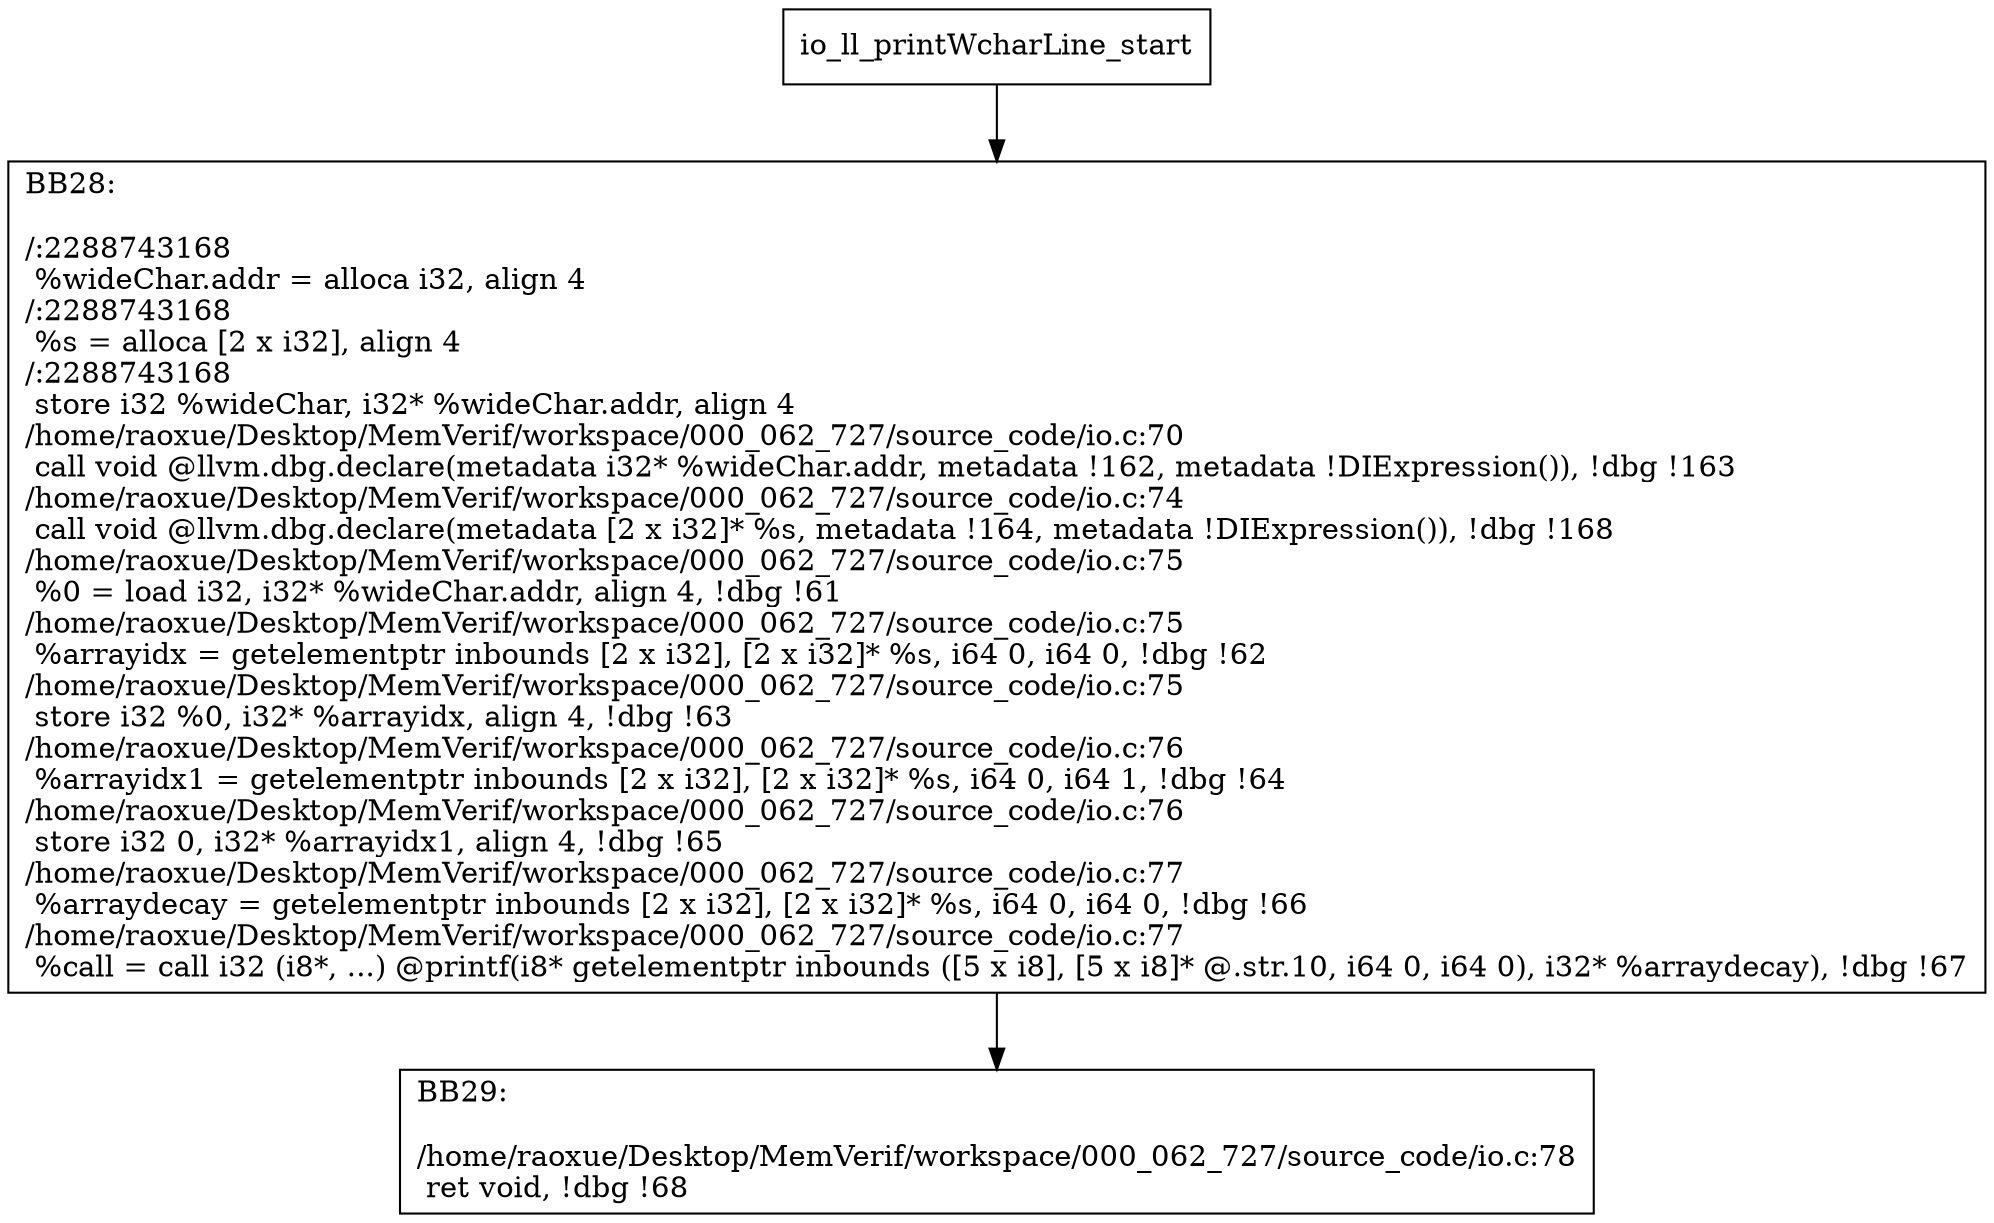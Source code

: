 digraph "CFG for'io_ll_printWcharLine' function" {
	BBio_ll_printWcharLine_start[shape=record,label="{io_ll_printWcharLine_start}"];
	BBio_ll_printWcharLine_start-> io_ll_printWcharLineBB28;
	io_ll_printWcharLineBB28 [shape=record, label="{BB28:\l\l/:2288743168\l
  %wideChar.addr = alloca i32, align 4\l
/:2288743168\l
  %s = alloca [2 x i32], align 4\l
/:2288743168\l
  store i32 %wideChar, i32* %wideChar.addr, align 4\l
/home/raoxue/Desktop/MemVerif/workspace/000_062_727/source_code/io.c:70\l
  call void @llvm.dbg.declare(metadata i32* %wideChar.addr, metadata !162, metadata !DIExpression()), !dbg !163\l
/home/raoxue/Desktop/MemVerif/workspace/000_062_727/source_code/io.c:74\l
  call void @llvm.dbg.declare(metadata [2 x i32]* %s, metadata !164, metadata !DIExpression()), !dbg !168\l
/home/raoxue/Desktop/MemVerif/workspace/000_062_727/source_code/io.c:75\l
  %0 = load i32, i32* %wideChar.addr, align 4, !dbg !61\l
/home/raoxue/Desktop/MemVerif/workspace/000_062_727/source_code/io.c:75\l
  %arrayidx = getelementptr inbounds [2 x i32], [2 x i32]* %s, i64 0, i64 0, !dbg !62\l
/home/raoxue/Desktop/MemVerif/workspace/000_062_727/source_code/io.c:75\l
  store i32 %0, i32* %arrayidx, align 4, !dbg !63\l
/home/raoxue/Desktop/MemVerif/workspace/000_062_727/source_code/io.c:76\l
  %arrayidx1 = getelementptr inbounds [2 x i32], [2 x i32]* %s, i64 0, i64 1, !dbg !64\l
/home/raoxue/Desktop/MemVerif/workspace/000_062_727/source_code/io.c:76\l
  store i32 0, i32* %arrayidx1, align 4, !dbg !65\l
/home/raoxue/Desktop/MemVerif/workspace/000_062_727/source_code/io.c:77\l
  %arraydecay = getelementptr inbounds [2 x i32], [2 x i32]* %s, i64 0, i64 0, !dbg !66\l
/home/raoxue/Desktop/MemVerif/workspace/000_062_727/source_code/io.c:77\l
  %call = call i32 (i8*, ...) @printf(i8* getelementptr inbounds ([5 x i8], [5 x i8]* @.str.10, i64 0, i64 0), i32* %arraydecay), !dbg !67\l
}"];
	io_ll_printWcharLineBB28-> io_ll_printWcharLineBB29;
	io_ll_printWcharLineBB29 [shape=record, label="{BB29:\l\l/home/raoxue/Desktop/MemVerif/workspace/000_062_727/source_code/io.c:78\l
  ret void, !dbg !68\l
}"];
}
